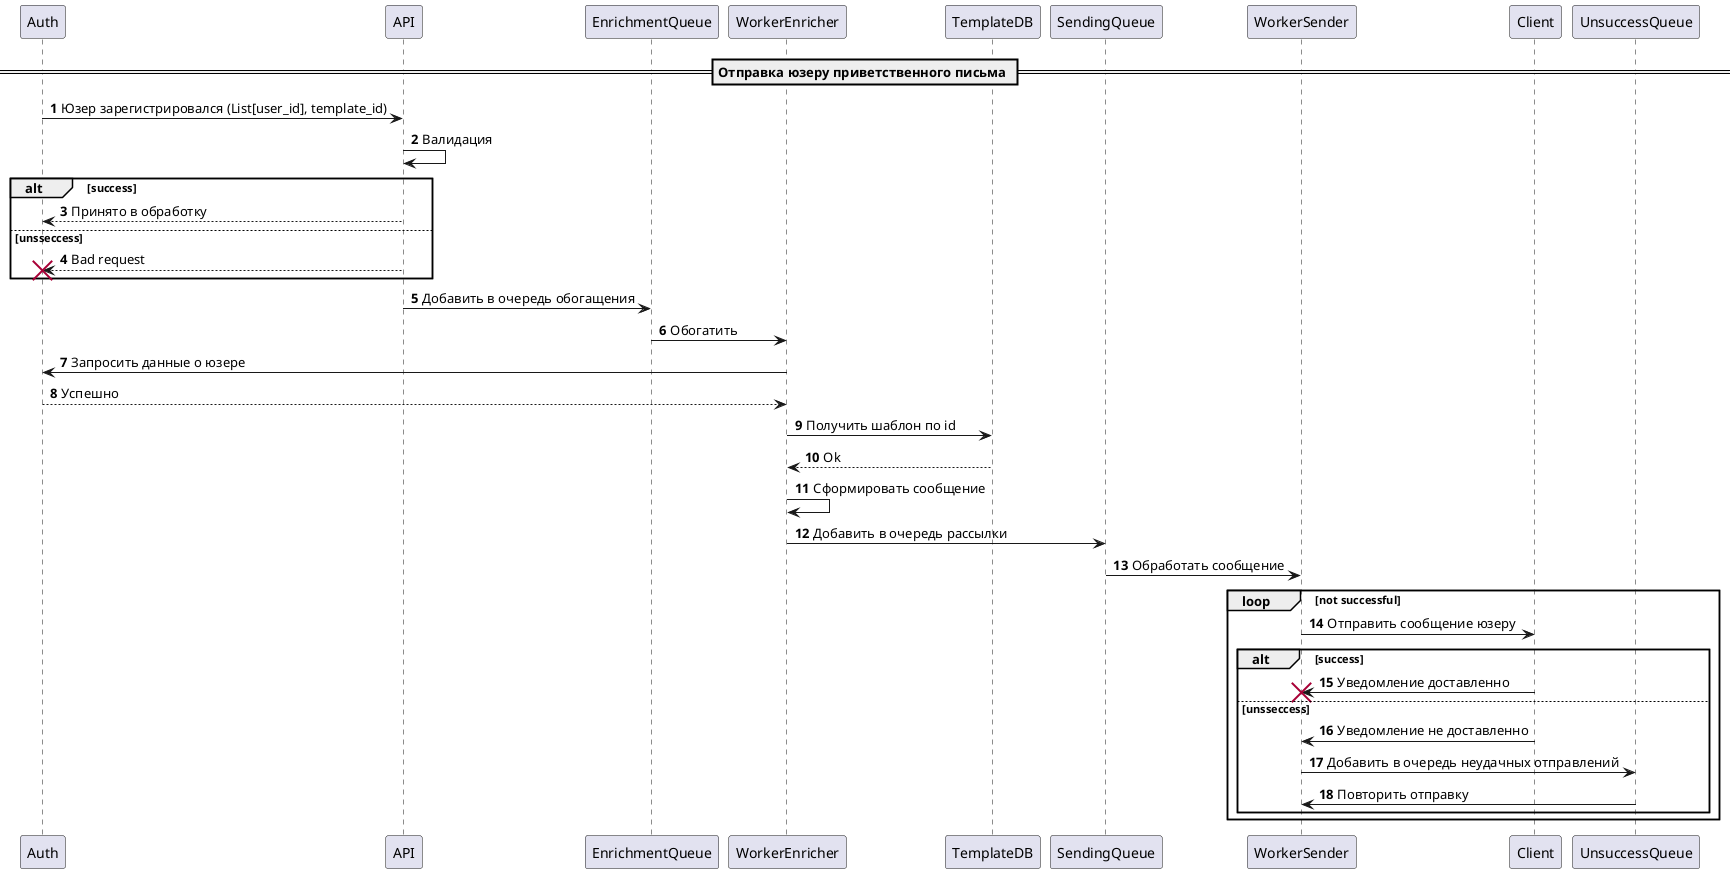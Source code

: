@startuml

autonumber

== Отправка юзеру приветственного письма ==

Auth -> API: Юзер зарегистрировался (List[user_id], template_id)
API -> API: Валидация

alt success
    API --> Auth: Принято в обработку
else unsseccess
    API --> Auth: Bad request
    destroy Auth
end

API -> EnrichmentQueue: Добавить в очередь обогащения

EnrichmentQueue -> WorkerEnricher: Обогатить
WorkerEnricher -> Auth: Запросить данные о юзере

Auth --> WorkerEnricher: Успешно

WorkerEnricher -> TemplateDB: Получить шаблон по id
TemplateDB --> WorkerEnricher: Ok
WorkerEnricher -> WorkerEnricher: Сформировать сообщение

WorkerEnricher -> SendingQueue: Добавить в очередь рассылки

SendingQueue -> WorkerSender: Обработать сообщение

loop not successful
    WorkerSender -> Client: Отправить сообщение юзеру
    alt success
        Client -> WorkerSender: Уведомление доставленно
        destroy WorkerSender
    else unsseccess
        Client -> WorkerSender: Уведомление не доставленно
        WorkerSender -> UnsuccessQueue: Добавить в очередь неудачных отправлений
        UnsuccessQueue -> WorkerSender: Повторить отправку
    end
end

@enduml
